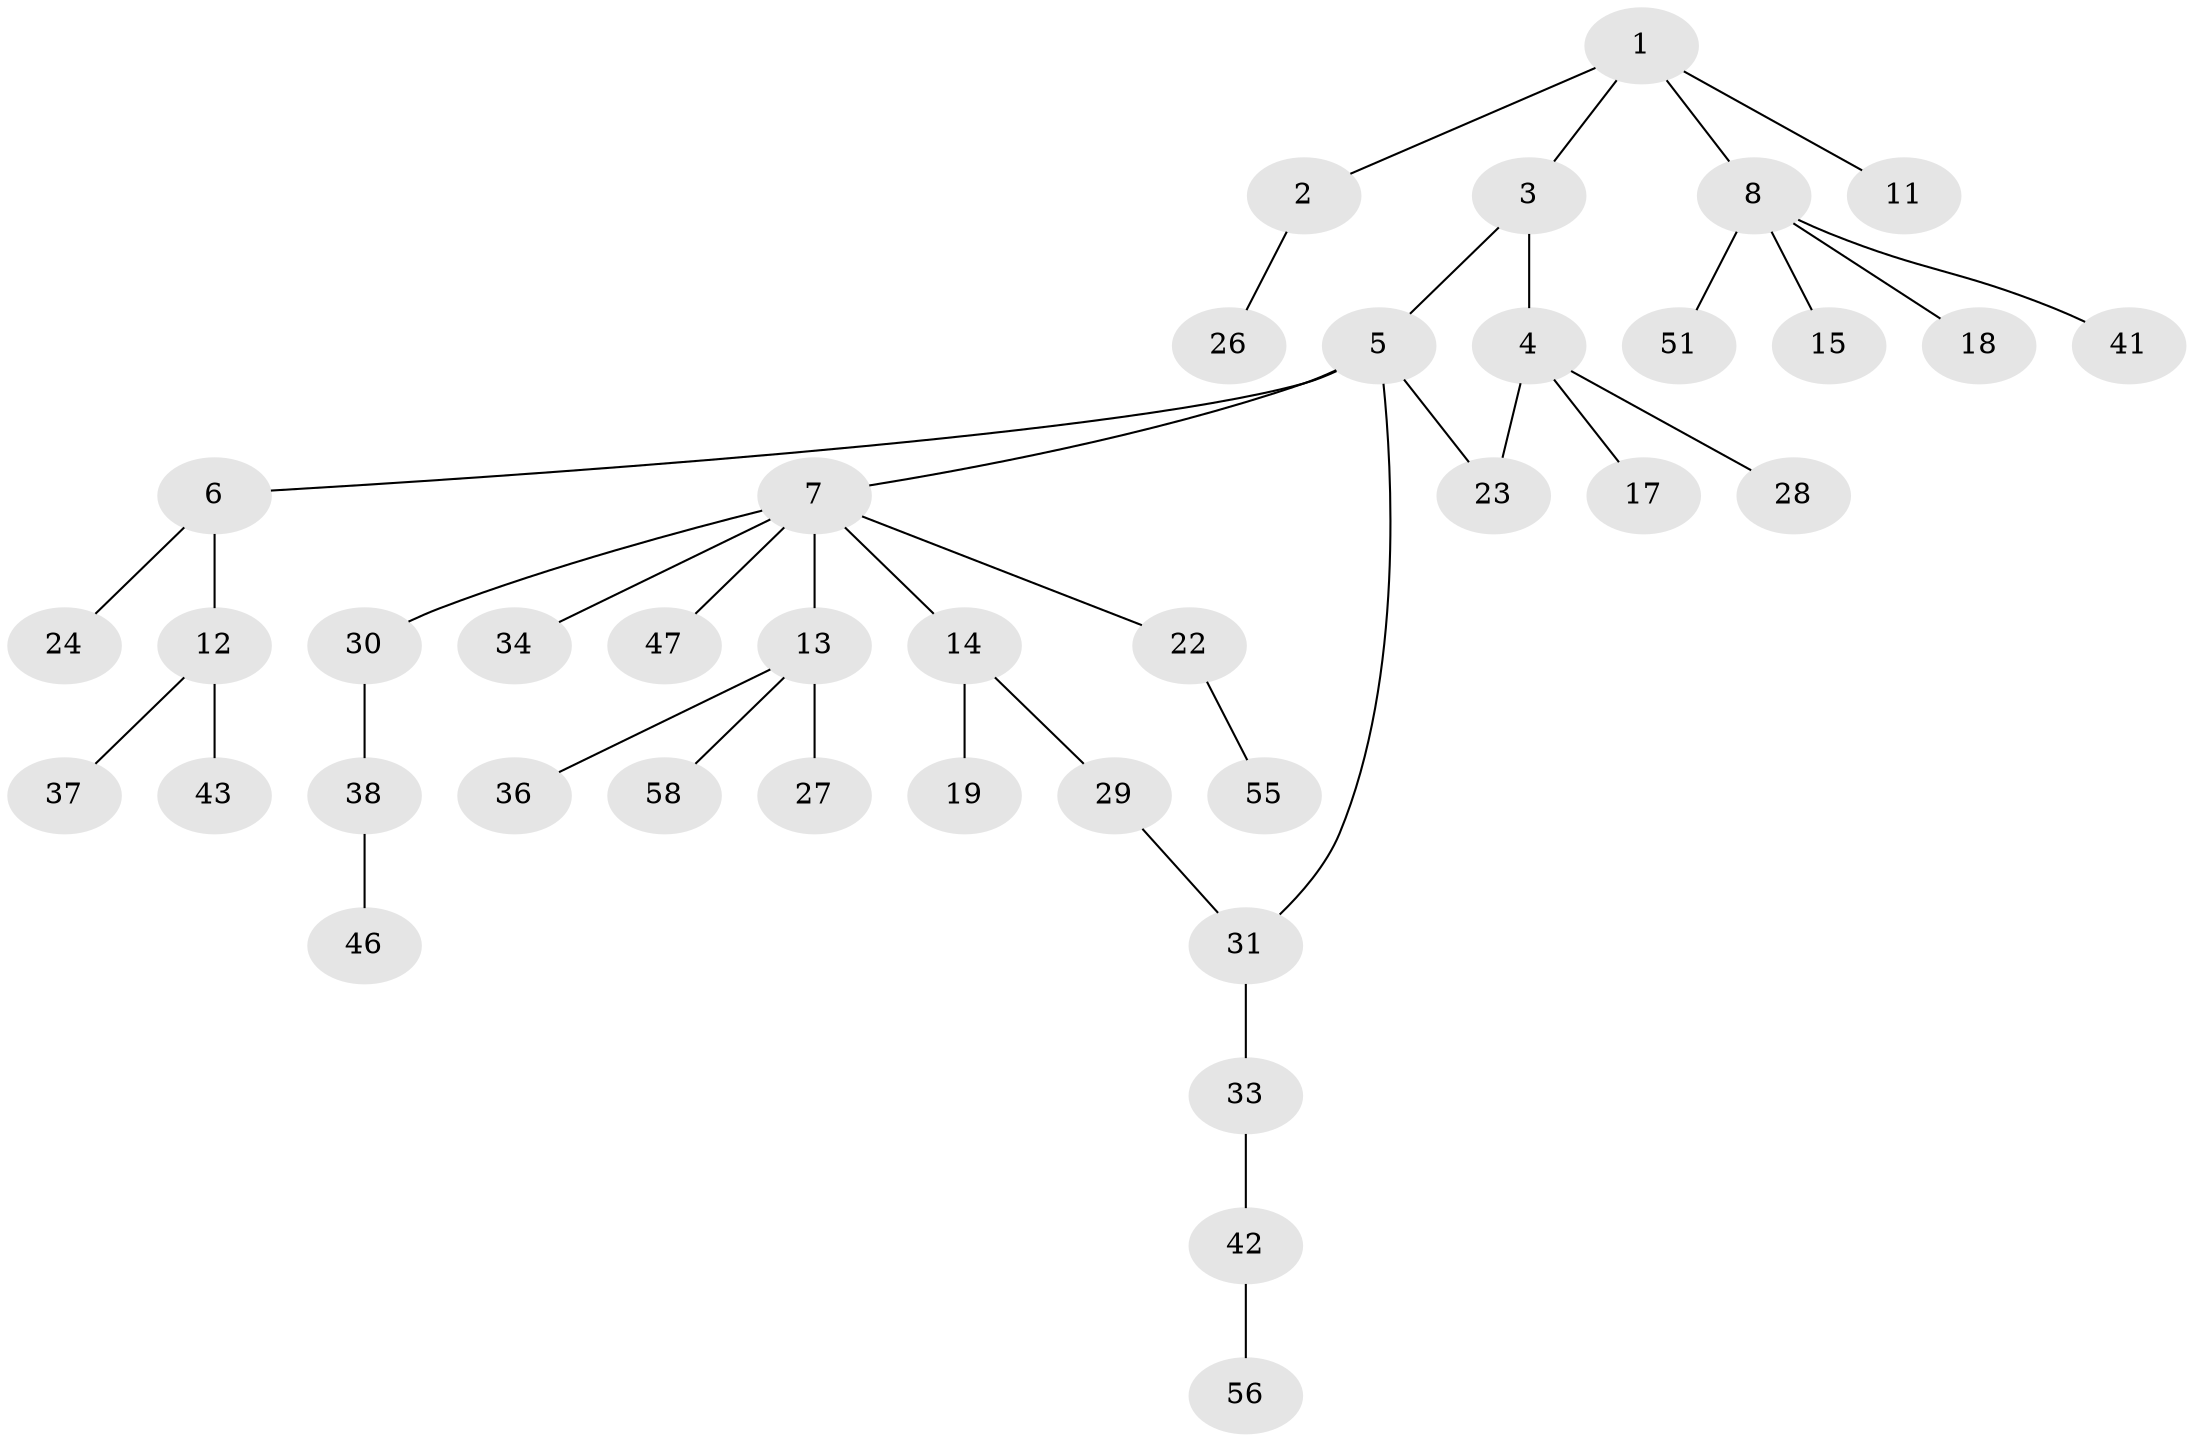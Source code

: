 // Generated by graph-tools (version 1.1) at 2025/51/02/27/25 19:51:38]
// undirected, 39 vertices, 40 edges
graph export_dot {
graph [start="1"]
  node [color=gray90,style=filled];
  1 [super="+20"];
  2 [super="+39"];
  3;
  4 [super="+9"];
  5 [super="+53"];
  6 [super="+50"];
  7 [super="+21"];
  8 [super="+10"];
  11;
  12 [super="+45"];
  13 [super="+57"];
  14 [super="+16"];
  15;
  17;
  18;
  19;
  22 [super="+44"];
  23 [super="+52"];
  24 [super="+25"];
  26;
  27 [super="+35"];
  28;
  29 [super="+32"];
  30;
  31 [super="+40"];
  33;
  34 [super="+48"];
  36;
  37;
  38 [super="+54"];
  41;
  42 [super="+49"];
  43;
  46;
  47;
  51;
  55;
  56;
  58;
  1 -- 2;
  1 -- 3;
  1 -- 8;
  1 -- 11;
  2 -- 26;
  3 -- 4;
  3 -- 5;
  4 -- 17;
  4 -- 28;
  4 -- 23;
  5 -- 6;
  5 -- 7;
  5 -- 31;
  5 -- 23;
  6 -- 12;
  6 -- 24;
  7 -- 13;
  7 -- 14;
  7 -- 47;
  7 -- 34;
  7 -- 30;
  7 -- 22;
  8 -- 15;
  8 -- 41;
  8 -- 18;
  8 -- 51;
  12 -- 37;
  12 -- 43;
  13 -- 27;
  13 -- 36;
  13 -- 58;
  14 -- 19;
  14 -- 29;
  22 -- 55;
  29 -- 31;
  30 -- 38;
  31 -- 33;
  33 -- 42;
  38 -- 46;
  42 -- 56;
}
